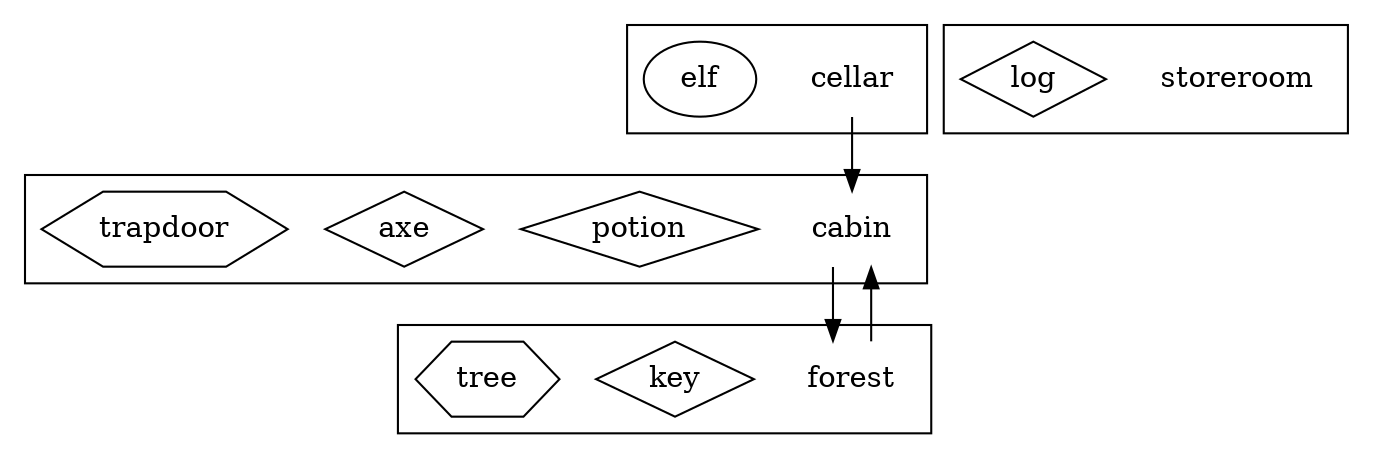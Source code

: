 digraph layout {
    /* ortho splines just makes the arrows into straight lines (rather than curvy ones !) */
    splines = ortho;
    node [shape = "rect"];

    subgraph locations {
        subgraph cluster001 {
            node [shape = "none"];
            cabin [description = "A log cabin in the woods"];
            subgraph artefacts {
                node [shape = "diamond"];
                potion [description = "Magic potion"];
                axe [description = "Shiny axe"];
            }
            subgraph furniture {
                node [shape = "hexagon"];
                trapdoor [description = "Wooden trapdoor"];
            }
        }

        subgraph cluster002 {
            node [shape = "none"];
            forest [description = "A dark forest"];
            subgraph artefacts {
                node [shape = "diamond"];
                key [description = "Brass key"];
            }
            subgraph furniture {
                node [shape = "hexagon"];
                tree [description = "A big tree"];
            }
        }

        subgraph cluster003 {
            node [shape = "none"];
            cellar [description = "A dusty cellar"]
            subgraph characters {
                node [shape = "ellipse"];
                elf [description = "Angry Elf"];
            }
        }

        subgraph cluster999 {
            node [shape = "none"];
            storeroom [description = "Storage for any entities not placed in the game"]
            subgraph characters {
                node [shape = "ellipse"];
            }
            subgraph artefacts {
                node [shape = "diamond"];
                log [description = "A heavy wooden log"];
            }
            subgraph furniture {
                node [shape = "hexagon"];
            }
        }
    }

    subgraph paths {
    cabin -> forest;
    forest -> cabin;
    cellar -> cabin;
    }

}
